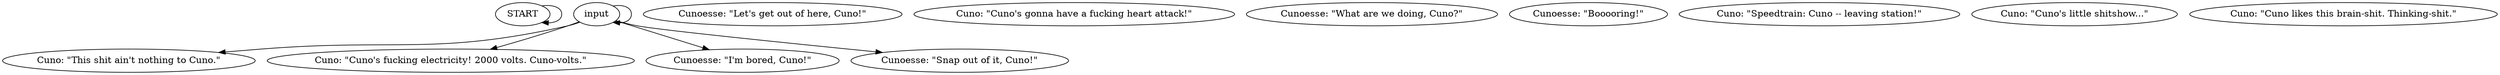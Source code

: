 # YARD / CUNOESSE postbody barks
# Cunoesse barking at Cuno from behind the fence
# ==================================================
digraph G {
	  0 [label="START"];
	  1 [label="input"];
	  2 [label="Cunoesse: \"Let's get out of here, Cuno!\""];
	  3 [label="Cuno: \"Cuno's gonna have a fucking heart attack!\""];
	  4 [label="Cuno: \"This shit ain't nothing to Cuno.\""];
	  5 [label="Cunoesse: \"What are we doing, Cuno?\""];
	  6 [label="Cuno: \"Cuno's fucking electricity! 2000 volts. Cuno-volts.\""];
	  7 [label="Cunoesse: \"Booooring!\""];
	  8 [label="Cuno: \"Speedtrain: Cuno -- leaving station!\""];
	  9 [label="Cuno: \"Cuno's little shitshow...\""];
	  10 [label="Cunoesse: \"I'm bored, Cuno!\""];
	  11 [label="Cuno: \"Cuno likes this brain-shit. Thinking-shit.\""];
	  12 [label="Cunoesse: \"Snap out of it, Cuno!\""];
	  0 -> 0
	  1 -> 1
	  1 -> 4
	  1 -> 6
	  1 -> 10
	  1 -> 12
}

